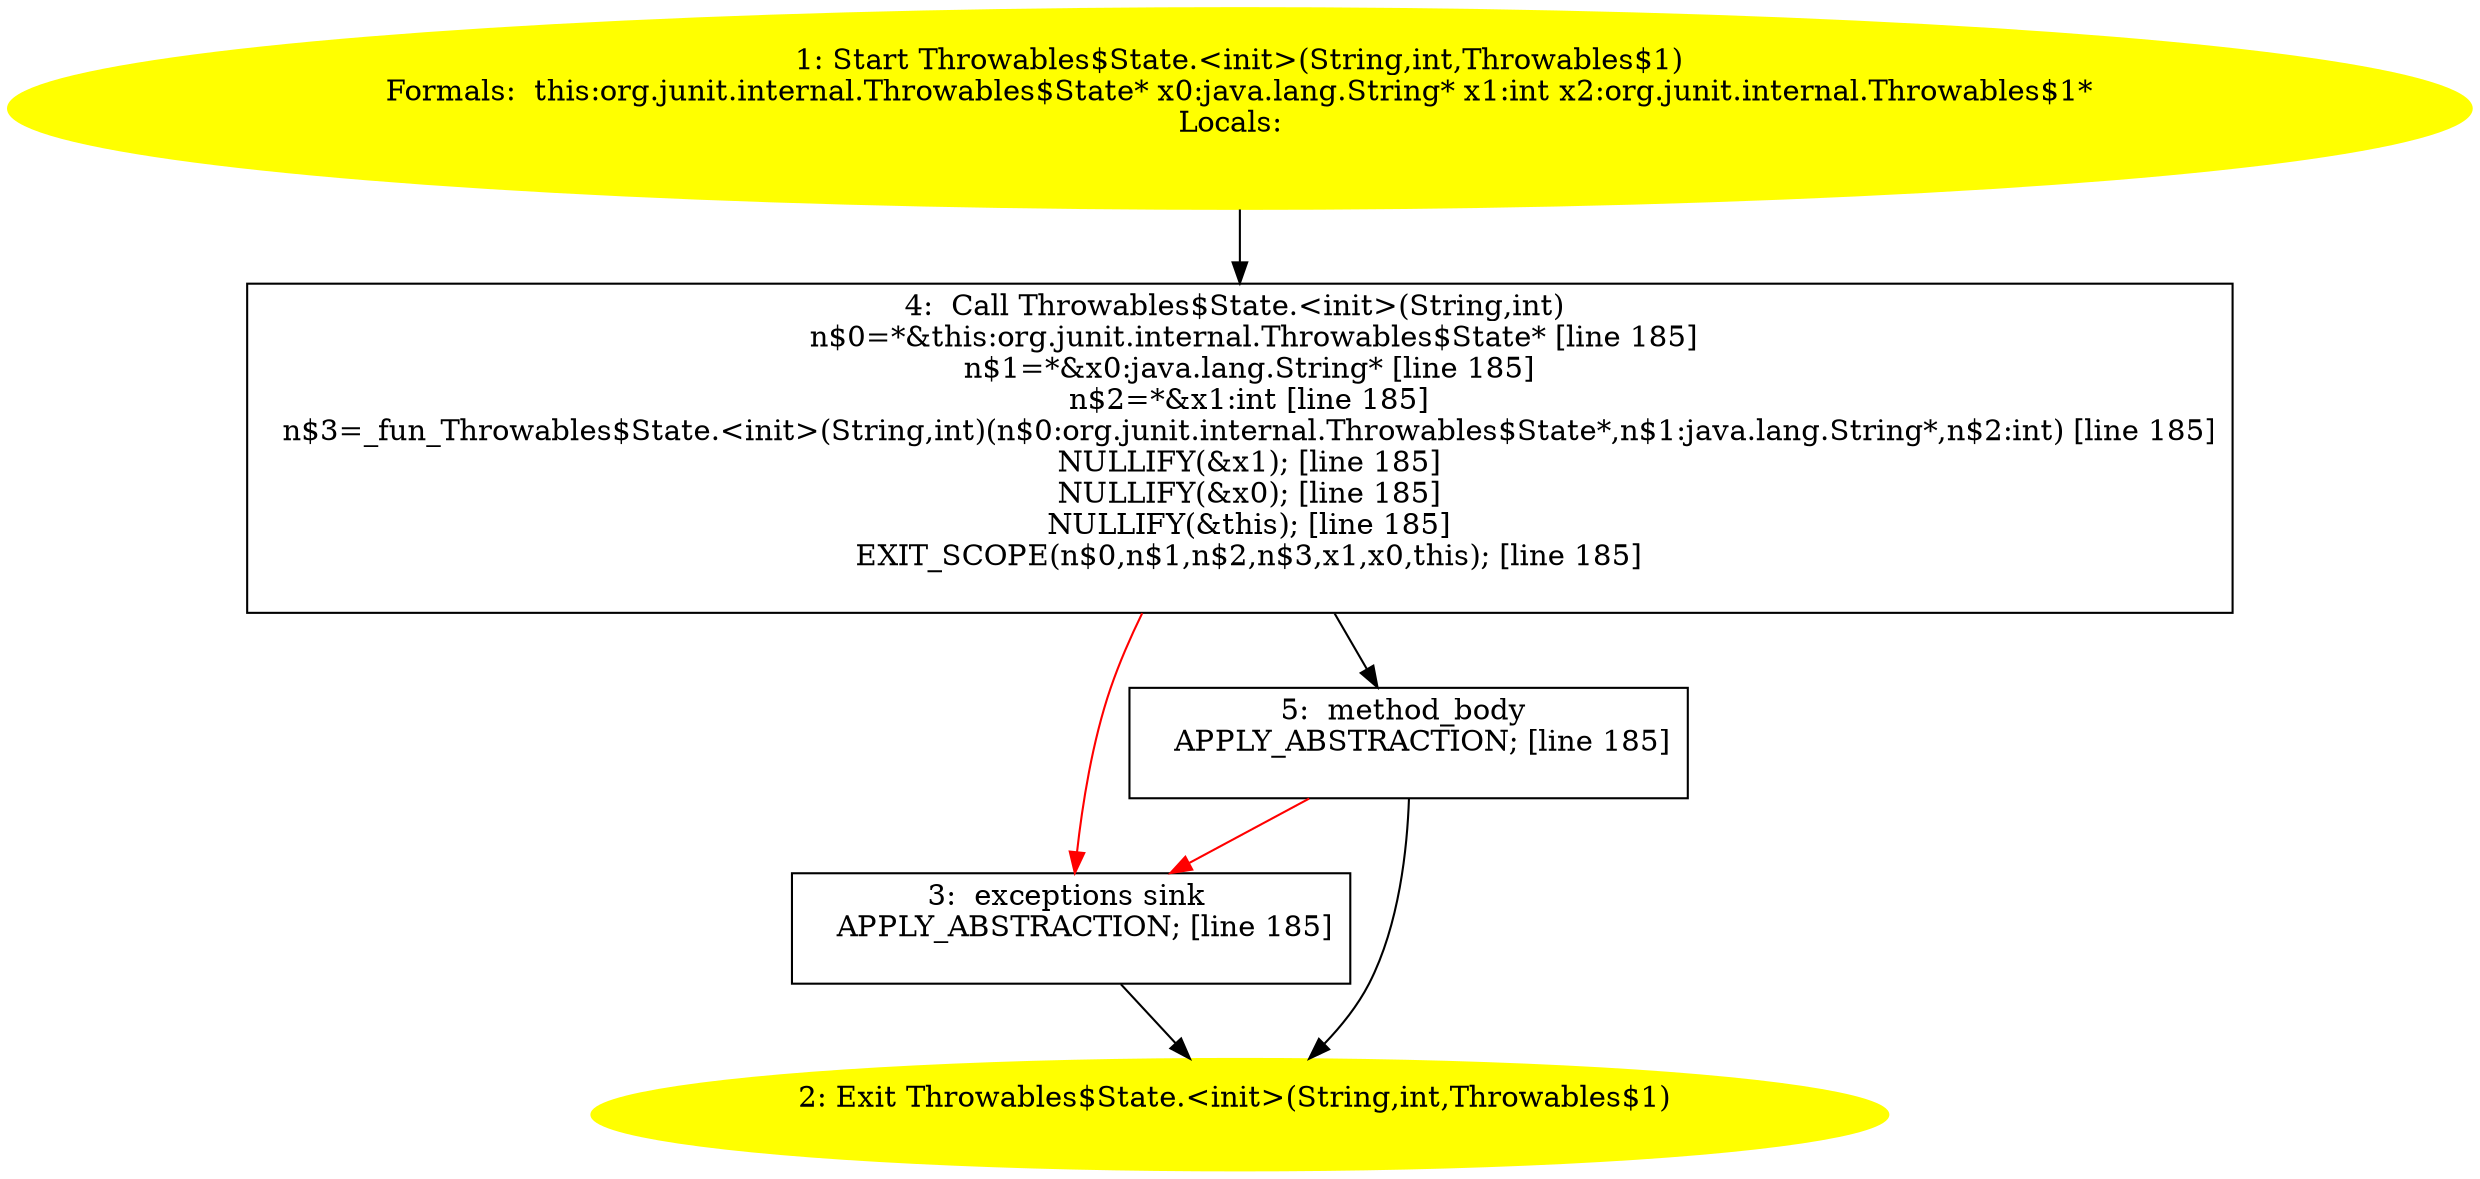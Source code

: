 /* @generated */
digraph cfg {
"org.junit.internal.Throwables$State.<init>(java.lang.String,int,org.junit.internal.Throwables$1).4c41ac47b3aa4c0a9446d4a414c6dc87_1" [label="1: Start Throwables$State.<init>(String,int,Throwables$1)\nFormals:  this:org.junit.internal.Throwables$State* x0:java.lang.String* x1:int x2:org.junit.internal.Throwables$1*\nLocals:  \n  " color=yellow style=filled]
	

	 "org.junit.internal.Throwables$State.<init>(java.lang.String,int,org.junit.internal.Throwables$1).4c41ac47b3aa4c0a9446d4a414c6dc87_1" -> "org.junit.internal.Throwables$State.<init>(java.lang.String,int,org.junit.internal.Throwables$1).4c41ac47b3aa4c0a9446d4a414c6dc87_4" ;
"org.junit.internal.Throwables$State.<init>(java.lang.String,int,org.junit.internal.Throwables$1).4c41ac47b3aa4c0a9446d4a414c6dc87_2" [label="2: Exit Throwables$State.<init>(String,int,Throwables$1) \n  " color=yellow style=filled]
	

"org.junit.internal.Throwables$State.<init>(java.lang.String,int,org.junit.internal.Throwables$1).4c41ac47b3aa4c0a9446d4a414c6dc87_3" [label="3:  exceptions sink \n   APPLY_ABSTRACTION; [line 185]\n " shape="box"]
	

	 "org.junit.internal.Throwables$State.<init>(java.lang.String,int,org.junit.internal.Throwables$1).4c41ac47b3aa4c0a9446d4a414c6dc87_3" -> "org.junit.internal.Throwables$State.<init>(java.lang.String,int,org.junit.internal.Throwables$1).4c41ac47b3aa4c0a9446d4a414c6dc87_2" ;
"org.junit.internal.Throwables$State.<init>(java.lang.String,int,org.junit.internal.Throwables$1).4c41ac47b3aa4c0a9446d4a414c6dc87_4" [label="4:  Call Throwables$State.<init>(String,int) \n   n$0=*&this:org.junit.internal.Throwables$State* [line 185]\n  n$1=*&x0:java.lang.String* [line 185]\n  n$2=*&x1:int [line 185]\n  n$3=_fun_Throwables$State.<init>(String,int)(n$0:org.junit.internal.Throwables$State*,n$1:java.lang.String*,n$2:int) [line 185]\n  NULLIFY(&x1); [line 185]\n  NULLIFY(&x0); [line 185]\n  NULLIFY(&this); [line 185]\n  EXIT_SCOPE(n$0,n$1,n$2,n$3,x1,x0,this); [line 185]\n " shape="box"]
	

	 "org.junit.internal.Throwables$State.<init>(java.lang.String,int,org.junit.internal.Throwables$1).4c41ac47b3aa4c0a9446d4a414c6dc87_4" -> "org.junit.internal.Throwables$State.<init>(java.lang.String,int,org.junit.internal.Throwables$1).4c41ac47b3aa4c0a9446d4a414c6dc87_5" ;
	 "org.junit.internal.Throwables$State.<init>(java.lang.String,int,org.junit.internal.Throwables$1).4c41ac47b3aa4c0a9446d4a414c6dc87_4" -> "org.junit.internal.Throwables$State.<init>(java.lang.String,int,org.junit.internal.Throwables$1).4c41ac47b3aa4c0a9446d4a414c6dc87_3" [color="red" ];
"org.junit.internal.Throwables$State.<init>(java.lang.String,int,org.junit.internal.Throwables$1).4c41ac47b3aa4c0a9446d4a414c6dc87_5" [label="5:  method_body \n   APPLY_ABSTRACTION; [line 185]\n " shape="box"]
	

	 "org.junit.internal.Throwables$State.<init>(java.lang.String,int,org.junit.internal.Throwables$1).4c41ac47b3aa4c0a9446d4a414c6dc87_5" -> "org.junit.internal.Throwables$State.<init>(java.lang.String,int,org.junit.internal.Throwables$1).4c41ac47b3aa4c0a9446d4a414c6dc87_2" ;
	 "org.junit.internal.Throwables$State.<init>(java.lang.String,int,org.junit.internal.Throwables$1).4c41ac47b3aa4c0a9446d4a414c6dc87_5" -> "org.junit.internal.Throwables$State.<init>(java.lang.String,int,org.junit.internal.Throwables$1).4c41ac47b3aa4c0a9446d4a414c6dc87_3" [color="red" ];
}
